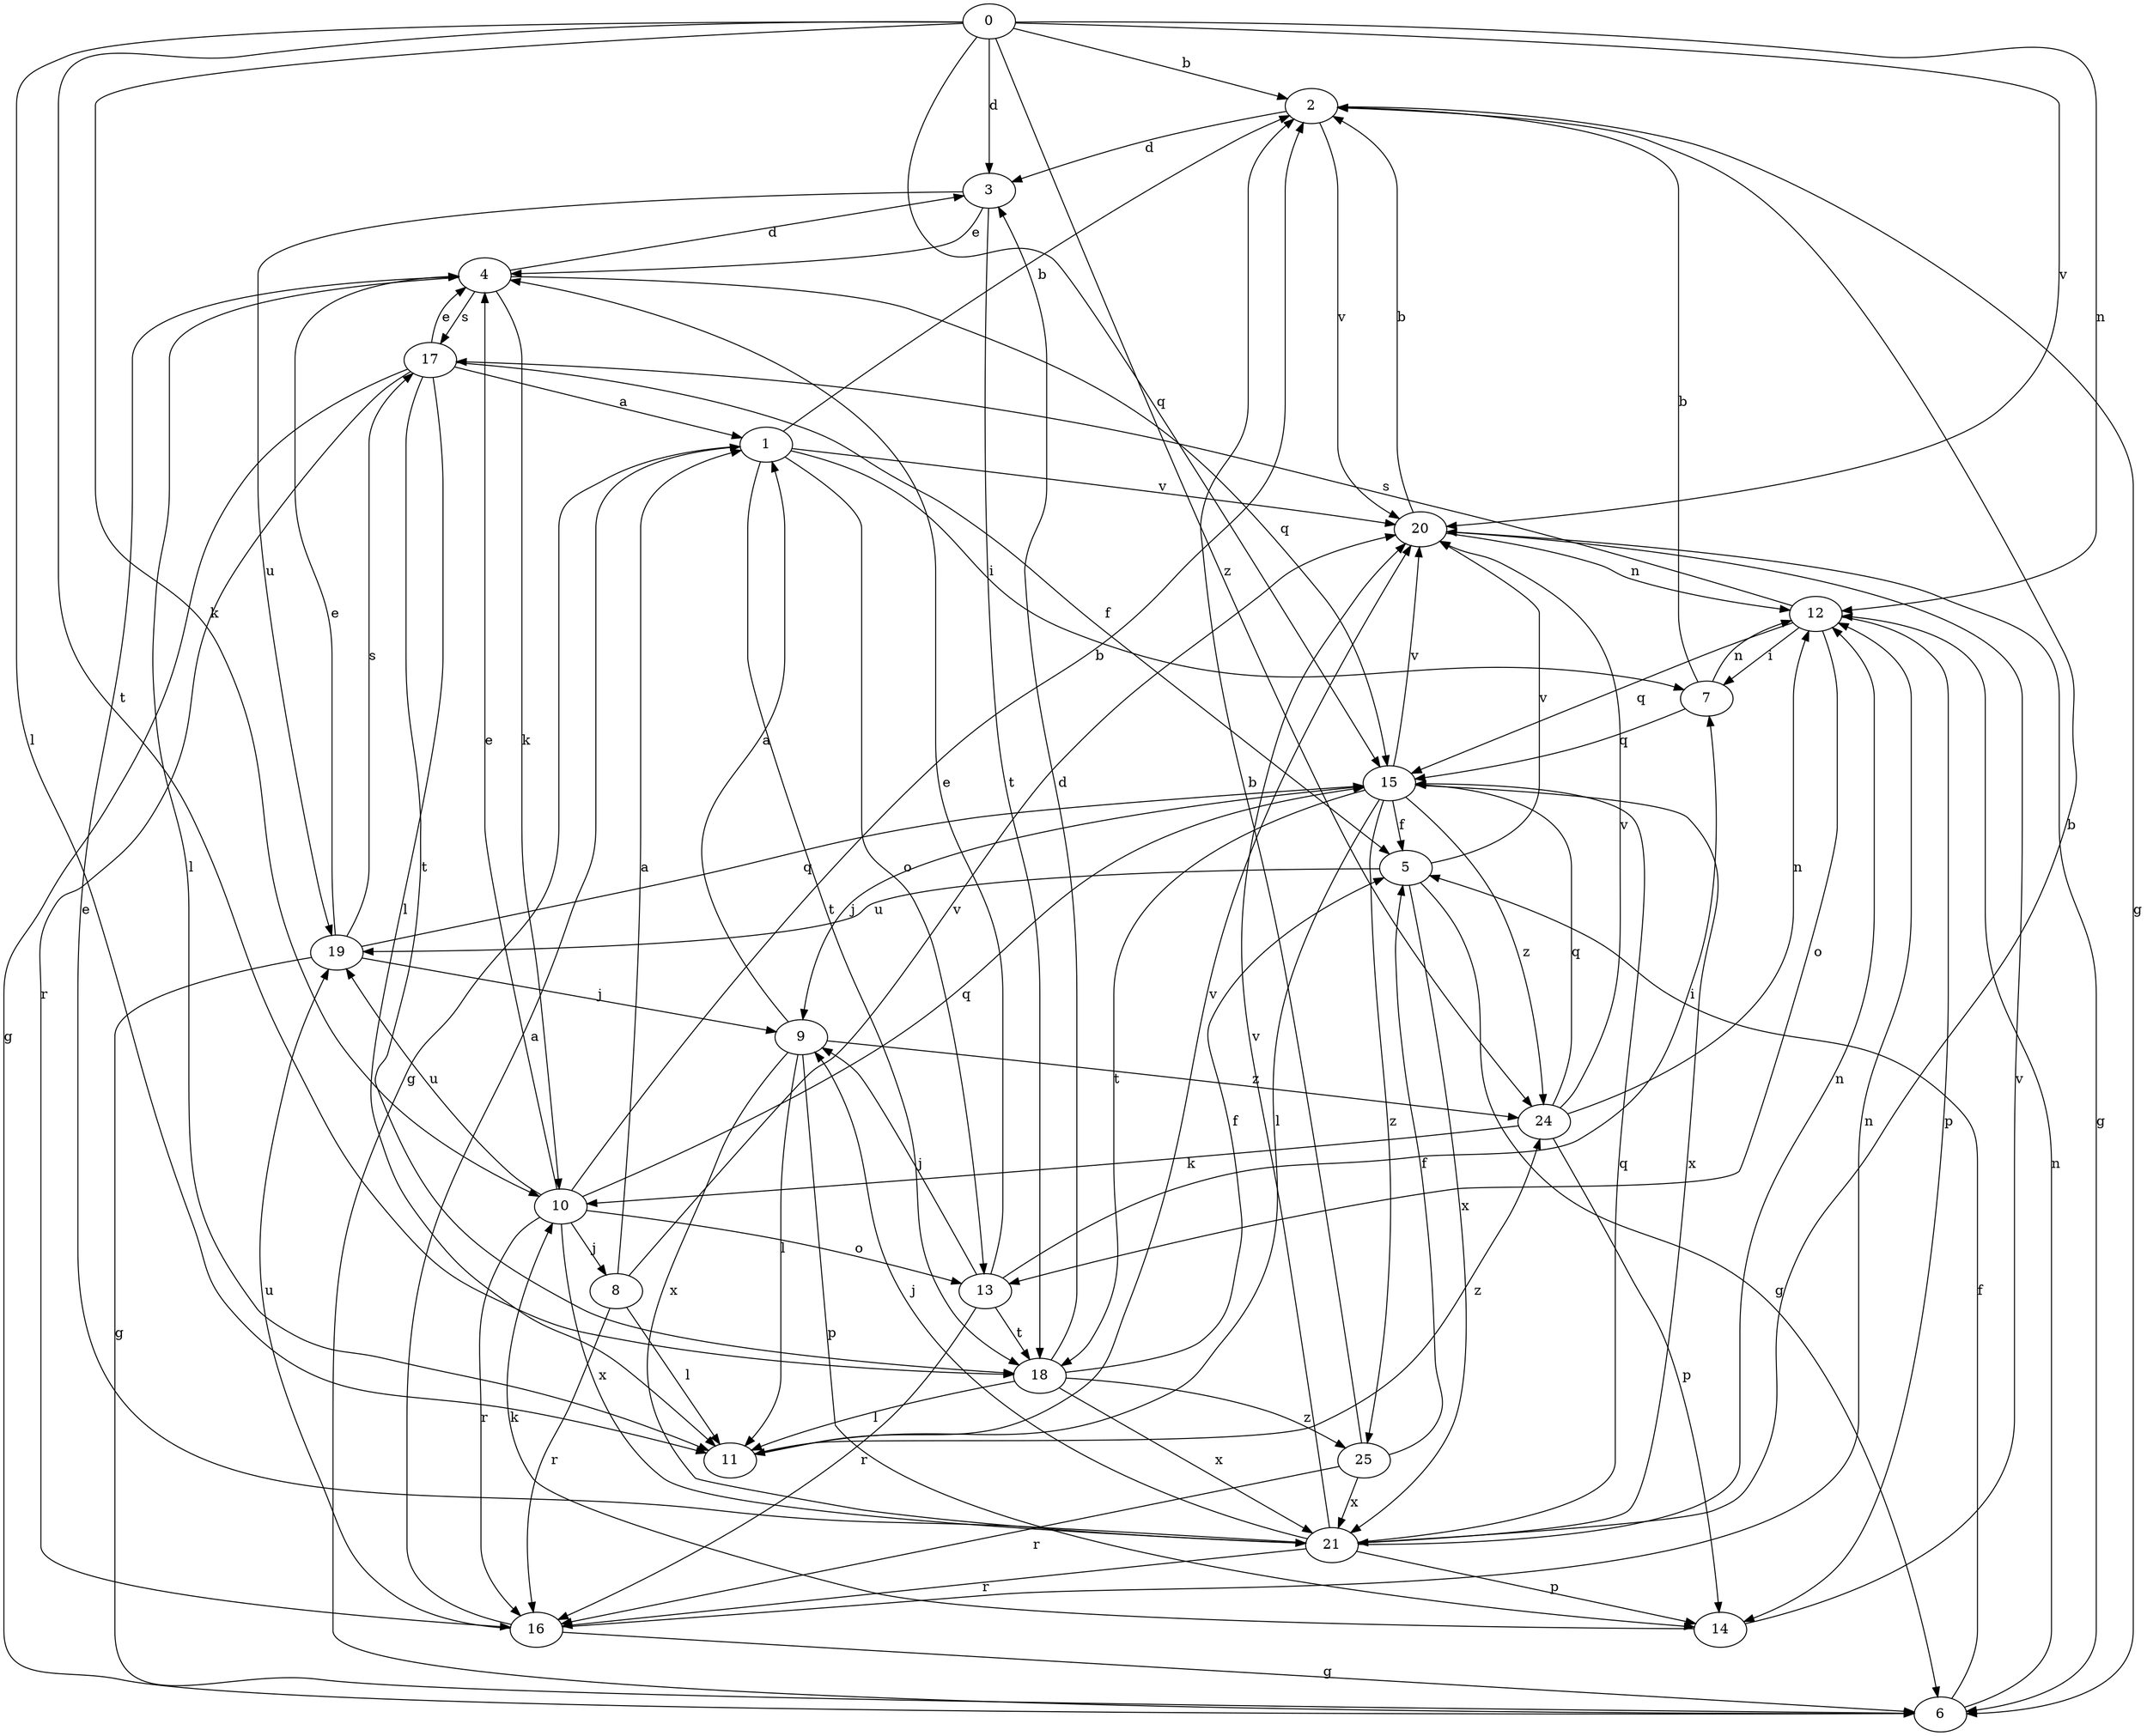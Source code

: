 strict digraph  {
0;
1;
2;
3;
4;
5;
6;
7;
8;
9;
10;
11;
12;
13;
14;
15;
16;
17;
18;
19;
20;
21;
24;
25;
0 -> 2  [label=b];
0 -> 3  [label=d];
0 -> 10  [label=k];
0 -> 11  [label=l];
0 -> 12  [label=n];
0 -> 15  [label=q];
0 -> 18  [label=t];
0 -> 20  [label=v];
0 -> 24  [label=z];
1 -> 2  [label=b];
1 -> 6  [label=g];
1 -> 7  [label=i];
1 -> 13  [label=o];
1 -> 18  [label=t];
1 -> 20  [label=v];
2 -> 3  [label=d];
2 -> 6  [label=g];
2 -> 20  [label=v];
3 -> 4  [label=e];
3 -> 18  [label=t];
3 -> 19  [label=u];
4 -> 3  [label=d];
4 -> 10  [label=k];
4 -> 11  [label=l];
4 -> 15  [label=q];
4 -> 17  [label=s];
5 -> 6  [label=g];
5 -> 19  [label=u];
5 -> 20  [label=v];
5 -> 21  [label=x];
6 -> 5  [label=f];
6 -> 12  [label=n];
7 -> 2  [label=b];
7 -> 12  [label=n];
7 -> 15  [label=q];
8 -> 1  [label=a];
8 -> 11  [label=l];
8 -> 16  [label=r];
8 -> 20  [label=v];
9 -> 1  [label=a];
9 -> 11  [label=l];
9 -> 14  [label=p];
9 -> 21  [label=x];
9 -> 24  [label=z];
10 -> 2  [label=b];
10 -> 4  [label=e];
10 -> 8  [label=j];
10 -> 13  [label=o];
10 -> 15  [label=q];
10 -> 16  [label=r];
10 -> 19  [label=u];
10 -> 21  [label=x];
11 -> 20  [label=v];
11 -> 24  [label=z];
12 -> 7  [label=i];
12 -> 13  [label=o];
12 -> 14  [label=p];
12 -> 15  [label=q];
12 -> 17  [label=s];
13 -> 4  [label=e];
13 -> 7  [label=i];
13 -> 9  [label=j];
13 -> 16  [label=r];
13 -> 18  [label=t];
14 -> 10  [label=k];
14 -> 20  [label=v];
15 -> 5  [label=f];
15 -> 9  [label=j];
15 -> 11  [label=l];
15 -> 18  [label=t];
15 -> 20  [label=v];
15 -> 21  [label=x];
15 -> 24  [label=z];
15 -> 25  [label=z];
16 -> 1  [label=a];
16 -> 6  [label=g];
16 -> 12  [label=n];
16 -> 19  [label=u];
17 -> 1  [label=a];
17 -> 4  [label=e];
17 -> 5  [label=f];
17 -> 6  [label=g];
17 -> 11  [label=l];
17 -> 16  [label=r];
17 -> 18  [label=t];
18 -> 3  [label=d];
18 -> 5  [label=f];
18 -> 11  [label=l];
18 -> 21  [label=x];
18 -> 25  [label=z];
19 -> 4  [label=e];
19 -> 6  [label=g];
19 -> 9  [label=j];
19 -> 15  [label=q];
19 -> 17  [label=s];
20 -> 2  [label=b];
20 -> 6  [label=g];
20 -> 12  [label=n];
21 -> 2  [label=b];
21 -> 4  [label=e];
21 -> 9  [label=j];
21 -> 12  [label=n];
21 -> 14  [label=p];
21 -> 15  [label=q];
21 -> 16  [label=r];
21 -> 20  [label=v];
24 -> 10  [label=k];
24 -> 12  [label=n];
24 -> 14  [label=p];
24 -> 15  [label=q];
24 -> 20  [label=v];
25 -> 2  [label=b];
25 -> 5  [label=f];
25 -> 16  [label=r];
25 -> 21  [label=x];
}
